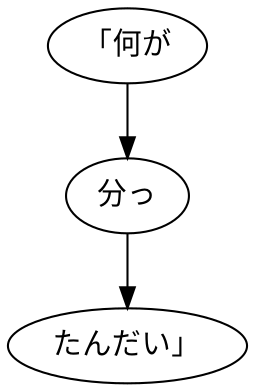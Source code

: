 digraph graph5352 {
	node0 [label="「何が"];
	node1 [label="分っ"];
	node2 [label="たんだい」"];
	node0 -> node1;
	node1 -> node2;
}
